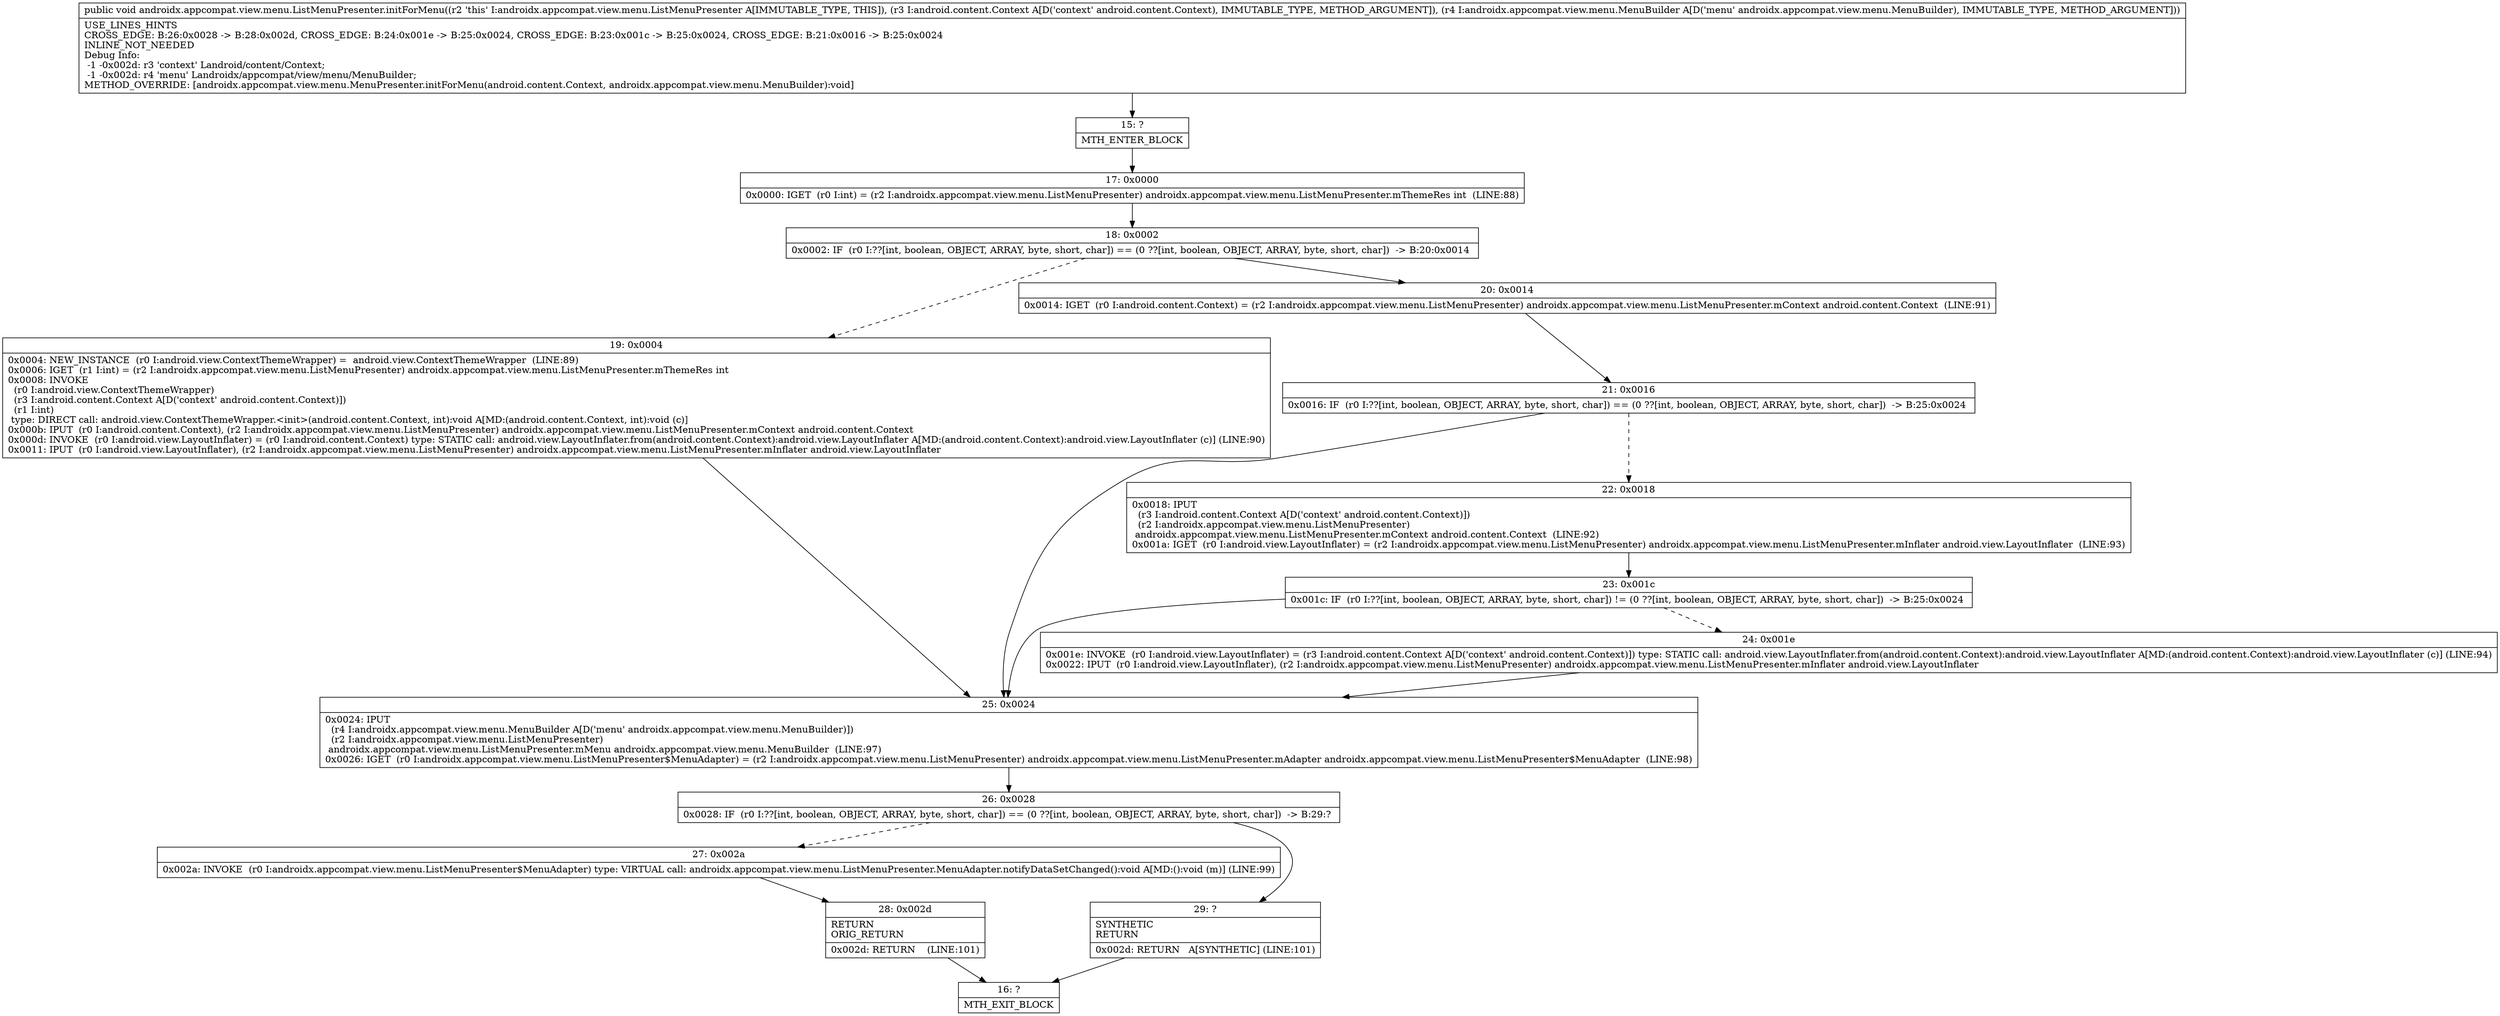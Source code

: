 digraph "CFG forandroidx.appcompat.view.menu.ListMenuPresenter.initForMenu(Landroid\/content\/Context;Landroidx\/appcompat\/view\/menu\/MenuBuilder;)V" {
Node_15 [shape=record,label="{15\:\ ?|MTH_ENTER_BLOCK\l}"];
Node_17 [shape=record,label="{17\:\ 0x0000|0x0000: IGET  (r0 I:int) = (r2 I:androidx.appcompat.view.menu.ListMenuPresenter) androidx.appcompat.view.menu.ListMenuPresenter.mThemeRes int  (LINE:88)\l}"];
Node_18 [shape=record,label="{18\:\ 0x0002|0x0002: IF  (r0 I:??[int, boolean, OBJECT, ARRAY, byte, short, char]) == (0 ??[int, boolean, OBJECT, ARRAY, byte, short, char])  \-\> B:20:0x0014 \l}"];
Node_19 [shape=record,label="{19\:\ 0x0004|0x0004: NEW_INSTANCE  (r0 I:android.view.ContextThemeWrapper) =  android.view.ContextThemeWrapper  (LINE:89)\l0x0006: IGET  (r1 I:int) = (r2 I:androidx.appcompat.view.menu.ListMenuPresenter) androidx.appcompat.view.menu.ListMenuPresenter.mThemeRes int \l0x0008: INVOKE  \l  (r0 I:android.view.ContextThemeWrapper)\l  (r3 I:android.content.Context A[D('context' android.content.Context)])\l  (r1 I:int)\l type: DIRECT call: android.view.ContextThemeWrapper.\<init\>(android.content.Context, int):void A[MD:(android.content.Context, int):void (c)]\l0x000b: IPUT  (r0 I:android.content.Context), (r2 I:androidx.appcompat.view.menu.ListMenuPresenter) androidx.appcompat.view.menu.ListMenuPresenter.mContext android.content.Context \l0x000d: INVOKE  (r0 I:android.view.LayoutInflater) = (r0 I:android.content.Context) type: STATIC call: android.view.LayoutInflater.from(android.content.Context):android.view.LayoutInflater A[MD:(android.content.Context):android.view.LayoutInflater (c)] (LINE:90)\l0x0011: IPUT  (r0 I:android.view.LayoutInflater), (r2 I:androidx.appcompat.view.menu.ListMenuPresenter) androidx.appcompat.view.menu.ListMenuPresenter.mInflater android.view.LayoutInflater \l}"];
Node_25 [shape=record,label="{25\:\ 0x0024|0x0024: IPUT  \l  (r4 I:androidx.appcompat.view.menu.MenuBuilder A[D('menu' androidx.appcompat.view.menu.MenuBuilder)])\l  (r2 I:androidx.appcompat.view.menu.ListMenuPresenter)\l androidx.appcompat.view.menu.ListMenuPresenter.mMenu androidx.appcompat.view.menu.MenuBuilder  (LINE:97)\l0x0026: IGET  (r0 I:androidx.appcompat.view.menu.ListMenuPresenter$MenuAdapter) = (r2 I:androidx.appcompat.view.menu.ListMenuPresenter) androidx.appcompat.view.menu.ListMenuPresenter.mAdapter androidx.appcompat.view.menu.ListMenuPresenter$MenuAdapter  (LINE:98)\l}"];
Node_26 [shape=record,label="{26\:\ 0x0028|0x0028: IF  (r0 I:??[int, boolean, OBJECT, ARRAY, byte, short, char]) == (0 ??[int, boolean, OBJECT, ARRAY, byte, short, char])  \-\> B:29:? \l}"];
Node_27 [shape=record,label="{27\:\ 0x002a|0x002a: INVOKE  (r0 I:androidx.appcompat.view.menu.ListMenuPresenter$MenuAdapter) type: VIRTUAL call: androidx.appcompat.view.menu.ListMenuPresenter.MenuAdapter.notifyDataSetChanged():void A[MD:():void (m)] (LINE:99)\l}"];
Node_28 [shape=record,label="{28\:\ 0x002d|RETURN\lORIG_RETURN\l|0x002d: RETURN    (LINE:101)\l}"];
Node_16 [shape=record,label="{16\:\ ?|MTH_EXIT_BLOCK\l}"];
Node_29 [shape=record,label="{29\:\ ?|SYNTHETIC\lRETURN\l|0x002d: RETURN   A[SYNTHETIC] (LINE:101)\l}"];
Node_20 [shape=record,label="{20\:\ 0x0014|0x0014: IGET  (r0 I:android.content.Context) = (r2 I:androidx.appcompat.view.menu.ListMenuPresenter) androidx.appcompat.view.menu.ListMenuPresenter.mContext android.content.Context  (LINE:91)\l}"];
Node_21 [shape=record,label="{21\:\ 0x0016|0x0016: IF  (r0 I:??[int, boolean, OBJECT, ARRAY, byte, short, char]) == (0 ??[int, boolean, OBJECT, ARRAY, byte, short, char])  \-\> B:25:0x0024 \l}"];
Node_22 [shape=record,label="{22\:\ 0x0018|0x0018: IPUT  \l  (r3 I:android.content.Context A[D('context' android.content.Context)])\l  (r2 I:androidx.appcompat.view.menu.ListMenuPresenter)\l androidx.appcompat.view.menu.ListMenuPresenter.mContext android.content.Context  (LINE:92)\l0x001a: IGET  (r0 I:android.view.LayoutInflater) = (r2 I:androidx.appcompat.view.menu.ListMenuPresenter) androidx.appcompat.view.menu.ListMenuPresenter.mInflater android.view.LayoutInflater  (LINE:93)\l}"];
Node_23 [shape=record,label="{23\:\ 0x001c|0x001c: IF  (r0 I:??[int, boolean, OBJECT, ARRAY, byte, short, char]) != (0 ??[int, boolean, OBJECT, ARRAY, byte, short, char])  \-\> B:25:0x0024 \l}"];
Node_24 [shape=record,label="{24\:\ 0x001e|0x001e: INVOKE  (r0 I:android.view.LayoutInflater) = (r3 I:android.content.Context A[D('context' android.content.Context)]) type: STATIC call: android.view.LayoutInflater.from(android.content.Context):android.view.LayoutInflater A[MD:(android.content.Context):android.view.LayoutInflater (c)] (LINE:94)\l0x0022: IPUT  (r0 I:android.view.LayoutInflater), (r2 I:androidx.appcompat.view.menu.ListMenuPresenter) androidx.appcompat.view.menu.ListMenuPresenter.mInflater android.view.LayoutInflater \l}"];
MethodNode[shape=record,label="{public void androidx.appcompat.view.menu.ListMenuPresenter.initForMenu((r2 'this' I:androidx.appcompat.view.menu.ListMenuPresenter A[IMMUTABLE_TYPE, THIS]), (r3 I:android.content.Context A[D('context' android.content.Context), IMMUTABLE_TYPE, METHOD_ARGUMENT]), (r4 I:androidx.appcompat.view.menu.MenuBuilder A[D('menu' androidx.appcompat.view.menu.MenuBuilder), IMMUTABLE_TYPE, METHOD_ARGUMENT]))  | USE_LINES_HINTS\lCROSS_EDGE: B:26:0x0028 \-\> B:28:0x002d, CROSS_EDGE: B:24:0x001e \-\> B:25:0x0024, CROSS_EDGE: B:23:0x001c \-\> B:25:0x0024, CROSS_EDGE: B:21:0x0016 \-\> B:25:0x0024\lINLINE_NOT_NEEDED\lDebug Info:\l  \-1 \-0x002d: r3 'context' Landroid\/content\/Context;\l  \-1 \-0x002d: r4 'menu' Landroidx\/appcompat\/view\/menu\/MenuBuilder;\lMETHOD_OVERRIDE: [androidx.appcompat.view.menu.MenuPresenter.initForMenu(android.content.Context, androidx.appcompat.view.menu.MenuBuilder):void]\l}"];
MethodNode -> Node_15;Node_15 -> Node_17;
Node_17 -> Node_18;
Node_18 -> Node_19[style=dashed];
Node_18 -> Node_20;
Node_19 -> Node_25;
Node_25 -> Node_26;
Node_26 -> Node_27[style=dashed];
Node_26 -> Node_29;
Node_27 -> Node_28;
Node_28 -> Node_16;
Node_29 -> Node_16;
Node_20 -> Node_21;
Node_21 -> Node_22[style=dashed];
Node_21 -> Node_25;
Node_22 -> Node_23;
Node_23 -> Node_24[style=dashed];
Node_23 -> Node_25;
Node_24 -> Node_25;
}

